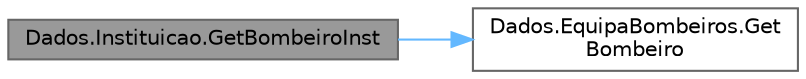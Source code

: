 digraph "Dados.Instituicao.GetBombeiroInst"
{
 // LATEX_PDF_SIZE
  bgcolor="transparent";
  edge [fontname=Helvetica,fontsize=10,labelfontname=Helvetica,labelfontsize=10];
  node [fontname=Helvetica,fontsize=10,shape=box,height=0.2,width=0.4];
  rankdir="LR";
  Node1 [id="Node000001",label="Dados.Instituicao.GetBombeiroInst",height=0.2,width=0.4,color="gray40", fillcolor="grey60", style="filled", fontcolor="black",tooltip="Funcao que devolve as informacoes de um bombeiro da equipa de bombeiros da instituicao."];
  Node1 -> Node2 [id="edge1_Node000001_Node000002",color="steelblue1",style="solid",tooltip=" "];
  Node2 [id="Node000002",label="Dados.EquipaBombeiros.Get\lBombeiro",height=0.2,width=0.4,color="grey40", fillcolor="white", style="filled",URL="$class_dados_1_1_equipa_bombeiros.html#a35593b2db40cca3cfa8a852ca44e5e36",tooltip="Funcao que devolve as informações de um bombeiro da equipa de bombeiros."];
}

